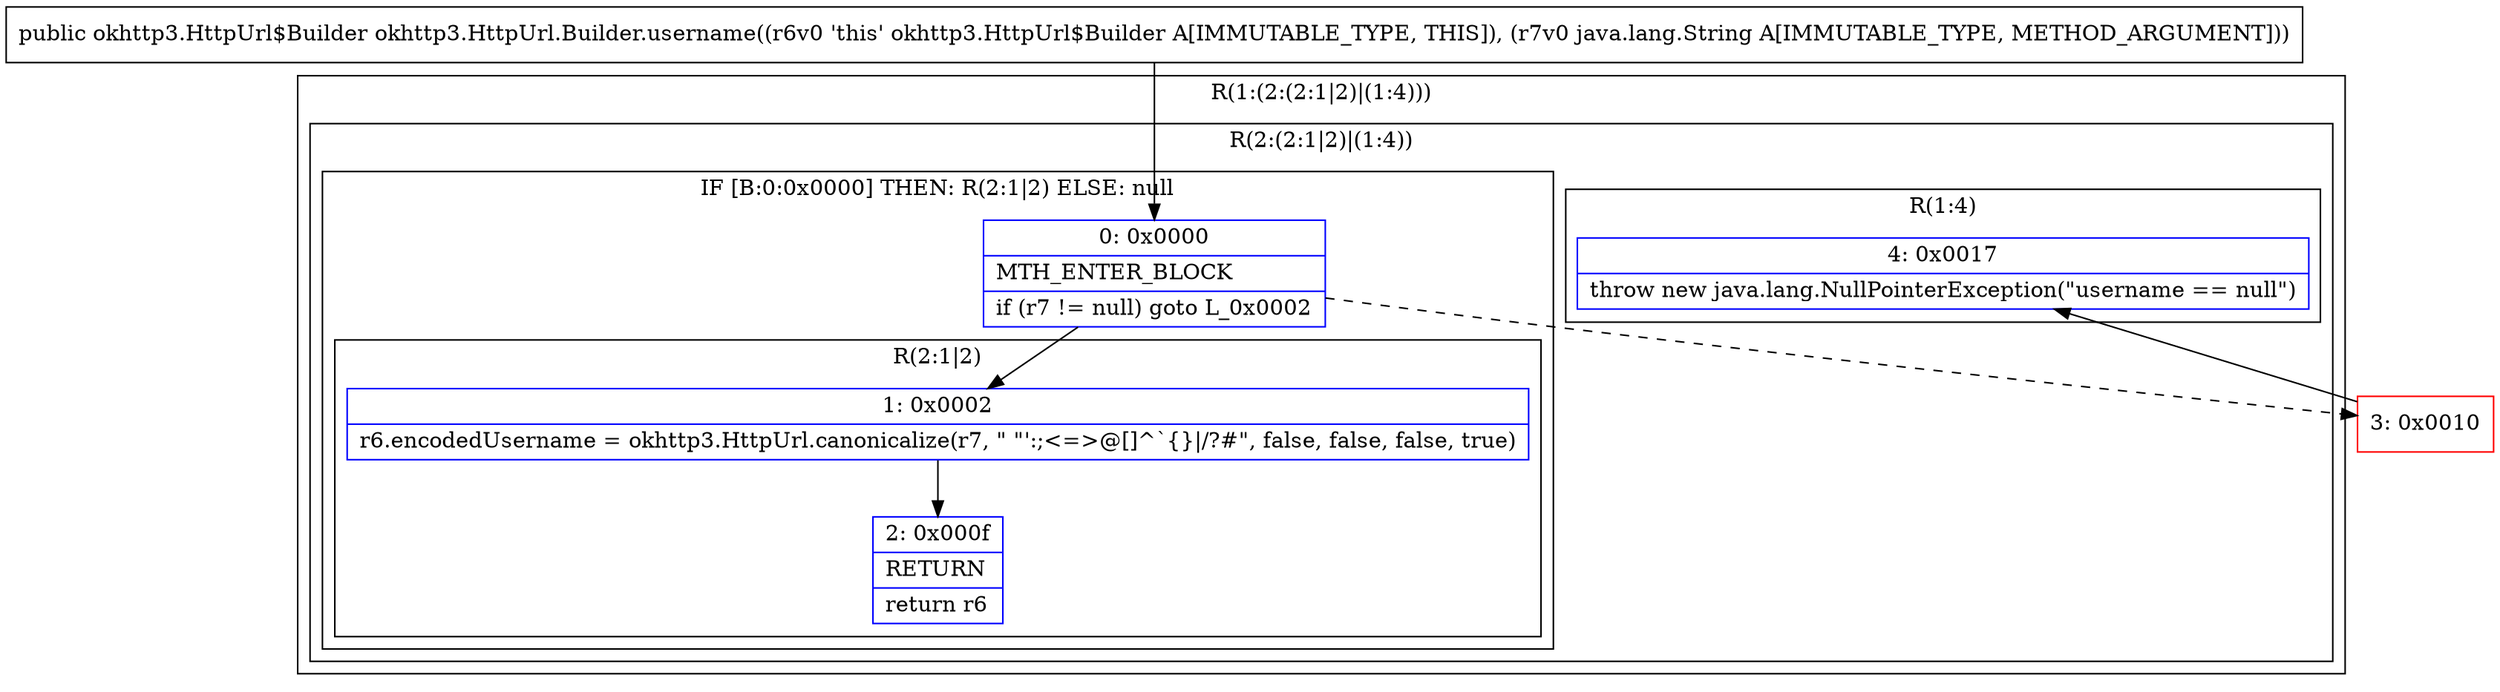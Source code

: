 digraph "CFG forokhttp3.HttpUrl.Builder.username(Ljava\/lang\/String;)Lokhttp3\/HttpUrl$Builder;" {
subgraph cluster_Region_1591343034 {
label = "R(1:(2:(2:1|2)|(1:4)))";
node [shape=record,color=blue];
subgraph cluster_Region_256128154 {
label = "R(2:(2:1|2)|(1:4))";
node [shape=record,color=blue];
subgraph cluster_IfRegion_2072978551 {
label = "IF [B:0:0x0000] THEN: R(2:1|2) ELSE: null";
node [shape=record,color=blue];
Node_0 [shape=record,label="{0\:\ 0x0000|MTH_ENTER_BLOCK\l|if (r7 != null) goto L_0x0002\l}"];
subgraph cluster_Region_1414550097 {
label = "R(2:1|2)";
node [shape=record,color=blue];
Node_1 [shape=record,label="{1\:\ 0x0002|r6.encodedUsername = okhttp3.HttpUrl.canonicalize(r7, \" \"':;\<=\>@[]^`\{\}\|\/?#\", false, false, false, true)\l}"];
Node_2 [shape=record,label="{2\:\ 0x000f|RETURN\l|return r6\l}"];
}
}
subgraph cluster_Region_1168444230 {
label = "R(1:4)";
node [shape=record,color=blue];
Node_4 [shape=record,label="{4\:\ 0x0017|throw new java.lang.NullPointerException(\"username == null\")\l}"];
}
}
}
Node_3 [shape=record,color=red,label="{3\:\ 0x0010}"];
MethodNode[shape=record,label="{public okhttp3.HttpUrl$Builder okhttp3.HttpUrl.Builder.username((r6v0 'this' okhttp3.HttpUrl$Builder A[IMMUTABLE_TYPE, THIS]), (r7v0 java.lang.String A[IMMUTABLE_TYPE, METHOD_ARGUMENT])) }"];
MethodNode -> Node_0;
Node_0 -> Node_1;
Node_0 -> Node_3[style=dashed];
Node_1 -> Node_2;
Node_3 -> Node_4;
}


